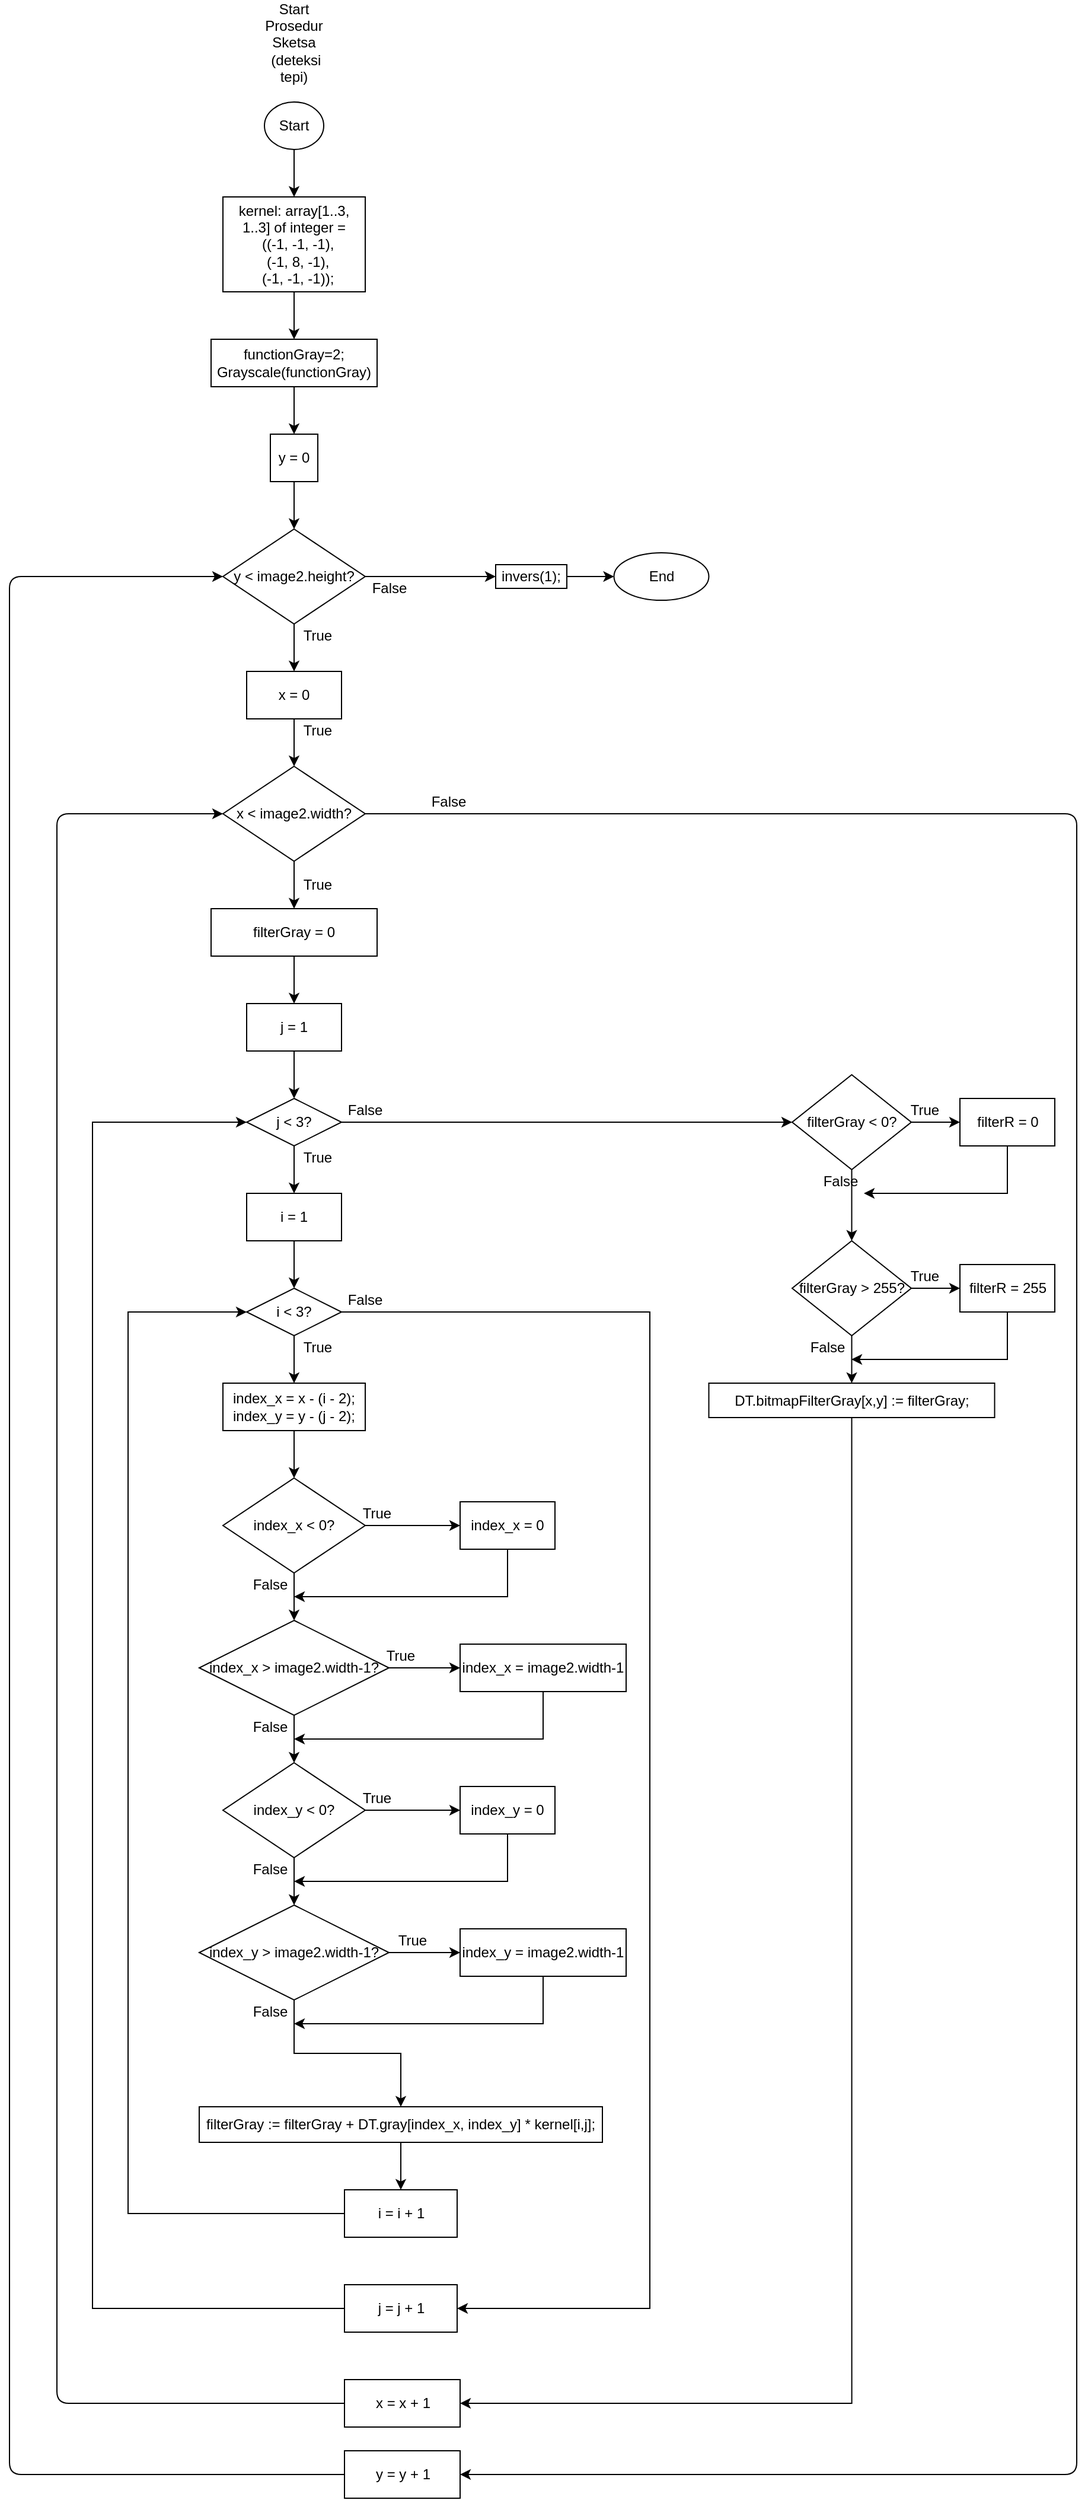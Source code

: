 <mxfile version="13.10.4" type="device"><diagram id="C5RBs43oDa-KdzZeNtuy" name="Page-1"><mxGraphModel dx="2932" dy="2885" grid="1" gridSize="10" guides="1" tooltips="1" connect="1" arrows="1" fold="1" page="1" pageScale="1" pageWidth="827" pageHeight="1169" math="0" shadow="0"><root><mxCell id="WIyWlLk6GJQsqaUBKTNV-0"/><mxCell id="WIyWlLk6GJQsqaUBKTNV-1" parent="WIyWlLk6GJQsqaUBKTNV-0"/><mxCell id="a_VV5JL7uqGC5zkyjuR6-0" value="" style="edgeStyle=orthogonalEdgeStyle;rounded=0;orthogonalLoop=1;jettySize=auto;html=1;" parent="WIyWlLk6GJQsqaUBKTNV-1" source="a_VV5JL7uqGC5zkyjuR6-1" target="a_VV5JL7uqGC5zkyjuR6-4" edge="1"><mxGeometry relative="1" as="geometry"/></mxCell><mxCell id="a_VV5JL7uqGC5zkyjuR6-1" value="Start" style="ellipse;whiteSpace=wrap;html=1;" parent="WIyWlLk6GJQsqaUBKTNV-1" vertex="1"><mxGeometry x="-1165" y="-2240" width="50" height="40" as="geometry"/></mxCell><mxCell id="a_VV5JL7uqGC5zkyjuR6-2" value="&lt;div&gt;Start Prosedur&lt;/div&gt;&lt;div&gt;Sketsa&lt;br&gt;&lt;/div&gt;&amp;nbsp;(deteksi tepi)" style="text;html=1;strokeColor=none;fillColor=none;align=center;verticalAlign=middle;whiteSpace=wrap;rounded=0;" parent="WIyWlLk6GJQsqaUBKTNV-1" vertex="1"><mxGeometry x="-1160" y="-2300" width="40" height="20" as="geometry"/></mxCell><mxCell id="a_VV5JL7uqGC5zkyjuR6-3" value="" style="edgeStyle=orthogonalEdgeStyle;rounded=0;orthogonalLoop=1;jettySize=auto;html=1;exitX=0.5;exitY=1;exitDx=0;exitDy=0;" parent="WIyWlLk6GJQsqaUBKTNV-1" source="nRiSUKE1547BvL3a-5f_-1" target="a_VV5JL7uqGC5zkyjuR6-6" edge="1"><mxGeometry relative="1" as="geometry"><mxPoint x="-1010" y="-1980" as="sourcePoint"/></mxGeometry></mxCell><mxCell id="nRiSUKE1547BvL3a-5f_-2" value="" style="edgeStyle=orthogonalEdgeStyle;rounded=0;orthogonalLoop=1;jettySize=auto;html=1;" edge="1" parent="WIyWlLk6GJQsqaUBKTNV-1" source="a_VV5JL7uqGC5zkyjuR6-4" target="nRiSUKE1547BvL3a-5f_-1"><mxGeometry relative="1" as="geometry"/></mxCell><mxCell id="a_VV5JL7uqGC5zkyjuR6-4" value="kernel: array[1..3, 1..3] of integer =&lt;br&gt;&amp;nbsp; ((-1, -1, -1),&lt;br&gt;&amp;nbsp; (-1, 8, -1),&lt;br&gt;&lt;div&gt;&amp;nbsp; (-1, -1, -1));&lt;/div&gt;" style="rounded=0;whiteSpace=wrap;html=1;" parent="WIyWlLk6GJQsqaUBKTNV-1" vertex="1"><mxGeometry x="-1200" y="-2160" width="120" height="80" as="geometry"/></mxCell><mxCell id="a_VV5JL7uqGC5zkyjuR6-5" value="" style="edgeStyle=orthogonalEdgeStyle;rounded=0;orthogonalLoop=1;jettySize=auto;html=1;" parent="WIyWlLk6GJQsqaUBKTNV-1" source="a_VV5JL7uqGC5zkyjuR6-6" target="a_VV5JL7uqGC5zkyjuR6-8" edge="1"><mxGeometry relative="1" as="geometry"/></mxCell><mxCell id="a_VV5JL7uqGC5zkyjuR6-6" value="y = 0" style="rounded=0;whiteSpace=wrap;html=1;" parent="WIyWlLk6GJQsqaUBKTNV-1" vertex="1"><mxGeometry x="-1160" y="-1960" width="40" height="40" as="geometry"/></mxCell><mxCell id="a_VV5JL7uqGC5zkyjuR6-7" value="" style="edgeStyle=orthogonalEdgeStyle;rounded=0;orthogonalLoop=1;jettySize=auto;html=1;" parent="WIyWlLk6GJQsqaUBKTNV-1" source="a_VV5JL7uqGC5zkyjuR6-8" target="a_VV5JL7uqGC5zkyjuR6-10" edge="1"><mxGeometry relative="1" as="geometry"/></mxCell><mxCell id="nRiSUKE1547BvL3a-5f_-3" style="edgeStyle=orthogonalEdgeStyle;rounded=0;orthogonalLoop=1;jettySize=auto;html=1;exitX=1;exitY=0.5;exitDx=0;exitDy=0;" edge="1" parent="WIyWlLk6GJQsqaUBKTNV-1" source="a_VV5JL7uqGC5zkyjuR6-8" target="nRiSUKE1547BvL3a-5f_-4"><mxGeometry relative="1" as="geometry"><mxPoint x="-990" y="-1840" as="targetPoint"/></mxGeometry></mxCell><mxCell id="a_VV5JL7uqGC5zkyjuR6-8" value="y &amp;lt; image2.height?" style="rhombus;whiteSpace=wrap;html=1;" parent="WIyWlLk6GJQsqaUBKTNV-1" vertex="1"><mxGeometry x="-1200" y="-1880" width="120" height="80" as="geometry"/></mxCell><mxCell id="a_VV5JL7uqGC5zkyjuR6-9" value="" style="edgeStyle=orthogonalEdgeStyle;rounded=0;orthogonalLoop=1;jettySize=auto;html=1;" parent="WIyWlLk6GJQsqaUBKTNV-1" source="a_VV5JL7uqGC5zkyjuR6-10" target="a_VV5JL7uqGC5zkyjuR6-12" edge="1"><mxGeometry relative="1" as="geometry"/></mxCell><mxCell id="a_VV5JL7uqGC5zkyjuR6-10" value="x = 0" style="rounded=0;whiteSpace=wrap;html=1;" parent="WIyWlLk6GJQsqaUBKTNV-1" vertex="1"><mxGeometry x="-1180" y="-1760" width="80" height="40" as="geometry"/></mxCell><mxCell id="a_VV5JL7uqGC5zkyjuR6-11" value="" style="edgeStyle=orthogonalEdgeStyle;rounded=0;orthogonalLoop=1;jettySize=auto;html=1;" parent="WIyWlLk6GJQsqaUBKTNV-1" source="a_VV5JL7uqGC5zkyjuR6-12" target="a_VV5JL7uqGC5zkyjuR6-14" edge="1"><mxGeometry relative="1" as="geometry"/></mxCell><mxCell id="a_VV5JL7uqGC5zkyjuR6-12" value="x &amp;lt; image2.width?" style="rhombus;whiteSpace=wrap;html=1;" parent="WIyWlLk6GJQsqaUBKTNV-1" vertex="1"><mxGeometry x="-1200" y="-1680" width="120" height="80" as="geometry"/></mxCell><mxCell id="a_VV5JL7uqGC5zkyjuR6-13" value="" style="edgeStyle=orthogonalEdgeStyle;rounded=0;orthogonalLoop=1;jettySize=auto;html=1;" parent="WIyWlLk6GJQsqaUBKTNV-1" source="a_VV5JL7uqGC5zkyjuR6-14" target="a_VV5JL7uqGC5zkyjuR6-27" edge="1"><mxGeometry relative="1" as="geometry"><mxPoint x="-1140" y="-1470" as="targetPoint"/></mxGeometry></mxCell><mxCell id="a_VV5JL7uqGC5zkyjuR6-14" value="filterGray = 0" style="rounded=0;whiteSpace=wrap;html=1;" parent="WIyWlLk6GJQsqaUBKTNV-1" vertex="1"><mxGeometry x="-1210" y="-1560" width="140" height="40" as="geometry"/></mxCell><mxCell id="a_VV5JL7uqGC5zkyjuR6-15" value="True" style="text;html=1;strokeColor=none;fillColor=none;align=center;verticalAlign=middle;whiteSpace=wrap;rounded=0;" parent="WIyWlLk6GJQsqaUBKTNV-1" vertex="1"><mxGeometry x="-1140" y="-1800" width="40" height="20" as="geometry"/></mxCell><mxCell id="a_VV5JL7uqGC5zkyjuR6-16" value="True" style="text;html=1;strokeColor=none;fillColor=none;align=center;verticalAlign=middle;whiteSpace=wrap;rounded=0;" parent="WIyWlLk6GJQsqaUBKTNV-1" vertex="1"><mxGeometry x="-1140" y="-1720" width="40" height="20" as="geometry"/></mxCell><mxCell id="a_VV5JL7uqGC5zkyjuR6-17" value="True" style="text;html=1;strokeColor=none;fillColor=none;align=center;verticalAlign=middle;whiteSpace=wrap;rounded=0;" parent="WIyWlLk6GJQsqaUBKTNV-1" vertex="1"><mxGeometry x="-1140" y="-1590" width="40" height="20" as="geometry"/></mxCell><mxCell id="a_VV5JL7uqGC5zkyjuR6-18" value="x = x + 1" style="rounded=0;whiteSpace=wrap;html=1;" parent="WIyWlLk6GJQsqaUBKTNV-1" vertex="1"><mxGeometry x="-1097.5" y="-320" width="97.5" height="40" as="geometry"/></mxCell><mxCell id="a_VV5JL7uqGC5zkyjuR6-19" value="" style="endArrow=classic;html=1;exitX=0;exitY=0.5;exitDx=0;exitDy=0;entryX=0;entryY=0.5;entryDx=0;entryDy=0;" parent="WIyWlLk6GJQsqaUBKTNV-1" source="a_VV5JL7uqGC5zkyjuR6-18" target="a_VV5JL7uqGC5zkyjuR6-12" edge="1"><mxGeometry width="50" height="50" relative="1" as="geometry"><mxPoint x="-990" y="-1580" as="sourcePoint"/><mxPoint x="-940" y="-1630" as="targetPoint"/><Array as="points"><mxPoint x="-1340" y="-300"/><mxPoint x="-1340" y="-1640"/></Array></mxGeometry></mxCell><mxCell id="a_VV5JL7uqGC5zkyjuR6-20" value="y = y + 1" style="rounded=0;whiteSpace=wrap;html=1;" parent="WIyWlLk6GJQsqaUBKTNV-1" vertex="1"><mxGeometry x="-1097.5" y="-260" width="97.5" height="40" as="geometry"/></mxCell><mxCell id="a_VV5JL7uqGC5zkyjuR6-21" value="" style="endArrow=classic;html=1;exitX=1;exitY=0.5;exitDx=0;exitDy=0;entryX=1;entryY=0.5;entryDx=0;entryDy=0;" parent="WIyWlLk6GJQsqaUBKTNV-1" source="a_VV5JL7uqGC5zkyjuR6-12" target="a_VV5JL7uqGC5zkyjuR6-20" edge="1"><mxGeometry width="50" height="50" relative="1" as="geometry"><mxPoint x="-990" y="-1500" as="sourcePoint"/><mxPoint x="-940" y="-1550" as="targetPoint"/><Array as="points"><mxPoint x="-480" y="-1640"/><mxPoint x="-480" y="-920"/><mxPoint x="-480" y="-240"/></Array></mxGeometry></mxCell><mxCell id="a_VV5JL7uqGC5zkyjuR6-22" value="" style="endArrow=classic;html=1;exitX=0;exitY=0.5;exitDx=0;exitDy=0;entryX=0;entryY=0.5;entryDx=0;entryDy=0;" parent="WIyWlLk6GJQsqaUBKTNV-1" source="a_VV5JL7uqGC5zkyjuR6-20" target="a_VV5JL7uqGC5zkyjuR6-8" edge="1"><mxGeometry width="50" height="50" relative="1" as="geometry"><mxPoint x="-990" y="-1500" as="sourcePoint"/><mxPoint x="-940" y="-1550" as="targetPoint"/><Array as="points"><mxPoint x="-1380" y="-240"/><mxPoint x="-1380" y="-1840"/></Array></mxGeometry></mxCell><mxCell id="a_VV5JL7uqGC5zkyjuR6-24" value="False" style="text;html=1;align=center;verticalAlign=middle;resizable=0;points=[];autosize=1;" parent="WIyWlLk6GJQsqaUBKTNV-1" vertex="1"><mxGeometry x="-1080" y="-1840" width="40" height="20" as="geometry"/></mxCell><mxCell id="a_VV5JL7uqGC5zkyjuR6-25" value="False" style="text;html=1;align=center;verticalAlign=middle;resizable=0;points=[];autosize=1;" parent="WIyWlLk6GJQsqaUBKTNV-1" vertex="1"><mxGeometry x="-1030" y="-1660" width="40" height="20" as="geometry"/></mxCell><mxCell id="a_VV5JL7uqGC5zkyjuR6-26" value="" style="edgeStyle=orthogonalEdgeStyle;rounded=0;orthogonalLoop=1;jettySize=auto;html=1;" parent="WIyWlLk6GJQsqaUBKTNV-1" source="a_VV5JL7uqGC5zkyjuR6-27" target="a_VV5JL7uqGC5zkyjuR6-29" edge="1"><mxGeometry relative="1" as="geometry"/></mxCell><mxCell id="a_VV5JL7uqGC5zkyjuR6-27" value="j = 1" style="rounded=0;whiteSpace=wrap;html=1;" parent="WIyWlLk6GJQsqaUBKTNV-1" vertex="1"><mxGeometry x="-1180" y="-1480" width="80" height="40" as="geometry"/></mxCell><mxCell id="a_VV5JL7uqGC5zkyjuR6-28" value="" style="edgeStyle=orthogonalEdgeStyle;rounded=0;orthogonalLoop=1;jettySize=auto;html=1;" parent="WIyWlLk6GJQsqaUBKTNV-1" source="a_VV5JL7uqGC5zkyjuR6-29" target="a_VV5JL7uqGC5zkyjuR6-31" edge="1"><mxGeometry relative="1" as="geometry"/></mxCell><mxCell id="a_VV5JL7uqGC5zkyjuR6-74" style="edgeStyle=orthogonalEdgeStyle;rounded=0;orthogonalLoop=1;jettySize=auto;html=1;exitX=1;exitY=0.5;exitDx=0;exitDy=0;entryX=0;entryY=0.5;entryDx=0;entryDy=0;" parent="WIyWlLk6GJQsqaUBKTNV-1" source="a_VV5JL7uqGC5zkyjuR6-29" target="a_VV5JL7uqGC5zkyjuR6-77" edge="1"><mxGeometry relative="1" as="geometry"><mxPoint x="-610" y="-1380" as="targetPoint"/></mxGeometry></mxCell><mxCell id="a_VV5JL7uqGC5zkyjuR6-29" value="j &amp;lt; 3?" style="rhombus;whiteSpace=wrap;html=1;rounded=0;" parent="WIyWlLk6GJQsqaUBKTNV-1" vertex="1"><mxGeometry x="-1180" y="-1400" width="80" height="40" as="geometry"/></mxCell><mxCell id="a_VV5JL7uqGC5zkyjuR6-30" value="" style="edgeStyle=orthogonalEdgeStyle;rounded=0;orthogonalLoop=1;jettySize=auto;html=1;" parent="WIyWlLk6GJQsqaUBKTNV-1" source="a_VV5JL7uqGC5zkyjuR6-31" target="a_VV5JL7uqGC5zkyjuR6-33" edge="1"><mxGeometry relative="1" as="geometry"/></mxCell><mxCell id="a_VV5JL7uqGC5zkyjuR6-31" value="i = 1" style="whiteSpace=wrap;html=1;rounded=0;" parent="WIyWlLk6GJQsqaUBKTNV-1" vertex="1"><mxGeometry x="-1180" y="-1320" width="80" height="40" as="geometry"/></mxCell><mxCell id="a_VV5JL7uqGC5zkyjuR6-32" value="" style="edgeStyle=orthogonalEdgeStyle;rounded=0;orthogonalLoop=1;jettySize=auto;html=1;" parent="WIyWlLk6GJQsqaUBKTNV-1" source="a_VV5JL7uqGC5zkyjuR6-33" target="a_VV5JL7uqGC5zkyjuR6-35" edge="1"><mxGeometry relative="1" as="geometry"/></mxCell><mxCell id="a_VV5JL7uqGC5zkyjuR6-68" style="edgeStyle=orthogonalEdgeStyle;rounded=0;orthogonalLoop=1;jettySize=auto;html=1;exitX=1;exitY=0.5;exitDx=0;exitDy=0;entryX=1;entryY=0.5;entryDx=0;entryDy=0;" parent="WIyWlLk6GJQsqaUBKTNV-1" source="a_VV5JL7uqGC5zkyjuR6-33" target="a_VV5JL7uqGC5zkyjuR6-67" edge="1"><mxGeometry relative="1" as="geometry"><Array as="points"><mxPoint x="-840" y="-1220"/><mxPoint x="-840" y="-380"/></Array></mxGeometry></mxCell><mxCell id="a_VV5JL7uqGC5zkyjuR6-33" value="i &amp;lt; 3?" style="rhombus;whiteSpace=wrap;html=1;rounded=0;" parent="WIyWlLk6GJQsqaUBKTNV-1" vertex="1"><mxGeometry x="-1180" y="-1240" width="80" height="40" as="geometry"/></mxCell><mxCell id="a_VV5JL7uqGC5zkyjuR6-34" value="" style="edgeStyle=orthogonalEdgeStyle;rounded=0;orthogonalLoop=1;jettySize=auto;html=1;" parent="WIyWlLk6GJQsqaUBKTNV-1" source="a_VV5JL7uqGC5zkyjuR6-35" target="a_VV5JL7uqGC5zkyjuR6-38" edge="1"><mxGeometry relative="1" as="geometry"/></mxCell><mxCell id="a_VV5JL7uqGC5zkyjuR6-35" value="&lt;div&gt;index_x = x - (i - 2);&lt;/div&gt;&lt;div&gt;index_y = y - (j - 2);&lt;br&gt;&lt;/div&gt;" style="whiteSpace=wrap;html=1;rounded=0;" parent="WIyWlLk6GJQsqaUBKTNV-1" vertex="1"><mxGeometry x="-1200" y="-1160" width="120" height="40" as="geometry"/></mxCell><mxCell id="a_VV5JL7uqGC5zkyjuR6-36" value="" style="edgeStyle=orthogonalEdgeStyle;rounded=0;orthogonalLoop=1;jettySize=auto;html=1;" parent="WIyWlLk6GJQsqaUBKTNV-1" source="a_VV5JL7uqGC5zkyjuR6-38" target="a_VV5JL7uqGC5zkyjuR6-39" edge="1"><mxGeometry relative="1" as="geometry"/></mxCell><mxCell id="a_VV5JL7uqGC5zkyjuR6-37" value="" style="edgeStyle=orthogonalEdgeStyle;rounded=0;orthogonalLoop=1;jettySize=auto;html=1;" parent="WIyWlLk6GJQsqaUBKTNV-1" source="a_VV5JL7uqGC5zkyjuR6-38" target="a_VV5JL7uqGC5zkyjuR6-42" edge="1"><mxGeometry relative="1" as="geometry"/></mxCell><mxCell id="a_VV5JL7uqGC5zkyjuR6-38" value="index_x &amp;lt; 0?" style="rhombus;whiteSpace=wrap;html=1;rounded=0;" parent="WIyWlLk6GJQsqaUBKTNV-1" vertex="1"><mxGeometry x="-1200" y="-1080" width="120" height="80" as="geometry"/></mxCell><mxCell id="a_VV5JL7uqGC5zkyjuR6-45" style="edgeStyle=orthogonalEdgeStyle;rounded=0;orthogonalLoop=1;jettySize=auto;html=1;exitX=0.5;exitY=1;exitDx=0;exitDy=0;" parent="WIyWlLk6GJQsqaUBKTNV-1" source="a_VV5JL7uqGC5zkyjuR6-39" edge="1"><mxGeometry relative="1" as="geometry"><mxPoint x="-1140" y="-980" as="targetPoint"/><Array as="points"><mxPoint x="-960" y="-980"/></Array></mxGeometry></mxCell><mxCell id="a_VV5JL7uqGC5zkyjuR6-39" value="index_x = 0" style="whiteSpace=wrap;html=1;rounded=0;" parent="WIyWlLk6GJQsqaUBKTNV-1" vertex="1"><mxGeometry x="-1000" y="-1060" width="80" height="40" as="geometry"/></mxCell><mxCell id="a_VV5JL7uqGC5zkyjuR6-40" value="True" style="text;html=1;strokeColor=none;fillColor=none;align=center;verticalAlign=middle;whiteSpace=wrap;rounded=0;" parent="WIyWlLk6GJQsqaUBKTNV-1" vertex="1"><mxGeometry x="-1090" y="-1060" width="40" height="20" as="geometry"/></mxCell><mxCell id="a_VV5JL7uqGC5zkyjuR6-41" value="" style="edgeStyle=orthogonalEdgeStyle;rounded=0;orthogonalLoop=1;jettySize=auto;html=1;" parent="WIyWlLk6GJQsqaUBKTNV-1" source="a_VV5JL7uqGC5zkyjuR6-42" target="a_VV5JL7uqGC5zkyjuR6-44" edge="1"><mxGeometry relative="1" as="geometry"/></mxCell><mxCell id="a_VV5JL7uqGC5zkyjuR6-56" value="" style="edgeStyle=orthogonalEdgeStyle;rounded=0;orthogonalLoop=1;jettySize=auto;html=1;" parent="WIyWlLk6GJQsqaUBKTNV-1" source="a_VV5JL7uqGC5zkyjuR6-42" edge="1"><mxGeometry relative="1" as="geometry"><mxPoint x="-1140" y="-840" as="targetPoint"/></mxGeometry></mxCell><mxCell id="a_VV5JL7uqGC5zkyjuR6-42" value="index_x &amp;gt; image2.width-1?" style="rhombus;whiteSpace=wrap;html=1;rounded=0;" parent="WIyWlLk6GJQsqaUBKTNV-1" vertex="1"><mxGeometry x="-1220" y="-960" width="160" height="80" as="geometry"/></mxCell><mxCell id="a_VV5JL7uqGC5zkyjuR6-43" value="&lt;div&gt;False&lt;/div&gt;" style="text;html=1;strokeColor=none;fillColor=none;align=center;verticalAlign=middle;whiteSpace=wrap;rounded=0;" parent="WIyWlLk6GJQsqaUBKTNV-1" vertex="1"><mxGeometry x="-1180" y="-1000" width="40" height="20" as="geometry"/></mxCell><mxCell id="a_VV5JL7uqGC5zkyjuR6-57" style="edgeStyle=orthogonalEdgeStyle;rounded=0;orthogonalLoop=1;jettySize=auto;html=1;exitX=0.5;exitY=1;exitDx=0;exitDy=0;" parent="WIyWlLk6GJQsqaUBKTNV-1" source="a_VV5JL7uqGC5zkyjuR6-44" edge="1"><mxGeometry relative="1" as="geometry"><mxPoint x="-1140" y="-860" as="targetPoint"/><Array as="points"><mxPoint x="-930" y="-860"/></Array></mxGeometry></mxCell><mxCell id="a_VV5JL7uqGC5zkyjuR6-44" value="index_x = image2.width-1" style="whiteSpace=wrap;html=1;rounded=0;" parent="WIyWlLk6GJQsqaUBKTNV-1" vertex="1"><mxGeometry x="-1000" y="-940" width="140" height="40" as="geometry"/></mxCell><mxCell id="a_VV5JL7uqGC5zkyjuR6-46" value="" style="edgeStyle=orthogonalEdgeStyle;rounded=0;orthogonalLoop=1;jettySize=auto;html=1;" parent="WIyWlLk6GJQsqaUBKTNV-1" source="a_VV5JL7uqGC5zkyjuR6-48" target="a_VV5JL7uqGC5zkyjuR6-50" edge="1"><mxGeometry relative="1" as="geometry"/></mxCell><mxCell id="a_VV5JL7uqGC5zkyjuR6-47" value="" style="edgeStyle=orthogonalEdgeStyle;rounded=0;orthogonalLoop=1;jettySize=auto;html=1;" parent="WIyWlLk6GJQsqaUBKTNV-1" source="a_VV5JL7uqGC5zkyjuR6-48" target="a_VV5JL7uqGC5zkyjuR6-53" edge="1"><mxGeometry relative="1" as="geometry"/></mxCell><mxCell id="a_VV5JL7uqGC5zkyjuR6-48" value="index_y &amp;lt; 0?" style="rhombus;whiteSpace=wrap;html=1;rounded=0;" parent="WIyWlLk6GJQsqaUBKTNV-1" vertex="1"><mxGeometry x="-1200" y="-840" width="120" height="80" as="geometry"/></mxCell><mxCell id="a_VV5JL7uqGC5zkyjuR6-49" style="edgeStyle=orthogonalEdgeStyle;rounded=0;orthogonalLoop=1;jettySize=auto;html=1;exitX=0.5;exitY=1;exitDx=0;exitDy=0;entryX=1;entryY=1;entryDx=0;entryDy=0;" parent="WIyWlLk6GJQsqaUBKTNV-1" source="a_VV5JL7uqGC5zkyjuR6-50" target="a_VV5JL7uqGC5zkyjuR6-54" edge="1"><mxGeometry relative="1" as="geometry"><Array as="points"><mxPoint x="-960" y="-740"/></Array><mxPoint x="-1120" y="-740" as="targetPoint"/></mxGeometry></mxCell><mxCell id="a_VV5JL7uqGC5zkyjuR6-50" value="index_y = 0" style="whiteSpace=wrap;html=1;rounded=0;" parent="WIyWlLk6GJQsqaUBKTNV-1" vertex="1"><mxGeometry x="-1000" y="-820" width="80" height="40" as="geometry"/></mxCell><mxCell id="a_VV5JL7uqGC5zkyjuR6-51" value="True" style="text;html=1;strokeColor=none;fillColor=none;align=center;verticalAlign=middle;whiteSpace=wrap;rounded=0;" parent="WIyWlLk6GJQsqaUBKTNV-1" vertex="1"><mxGeometry x="-1090" y="-820" width="40" height="20" as="geometry"/></mxCell><mxCell id="a_VV5JL7uqGC5zkyjuR6-52" value="" style="edgeStyle=orthogonalEdgeStyle;rounded=0;orthogonalLoop=1;jettySize=auto;html=1;" parent="WIyWlLk6GJQsqaUBKTNV-1" source="a_VV5JL7uqGC5zkyjuR6-53" target="a_VV5JL7uqGC5zkyjuR6-55" edge="1"><mxGeometry relative="1" as="geometry"/></mxCell><mxCell id="a_VV5JL7uqGC5zkyjuR6-59" value="" style="edgeStyle=orthogonalEdgeStyle;rounded=0;orthogonalLoop=1;jettySize=auto;html=1;" parent="WIyWlLk6GJQsqaUBKTNV-1" source="a_VV5JL7uqGC5zkyjuR6-53" target="a_VV5JL7uqGC5zkyjuR6-58" edge="1"><mxGeometry relative="1" as="geometry"/></mxCell><mxCell id="a_VV5JL7uqGC5zkyjuR6-53" value="index_y &amp;gt; image2.width-1?" style="rhombus;whiteSpace=wrap;html=1;rounded=0;" parent="WIyWlLk6GJQsqaUBKTNV-1" vertex="1"><mxGeometry x="-1220" y="-720" width="160" height="80" as="geometry"/></mxCell><mxCell id="a_VV5JL7uqGC5zkyjuR6-54" value="&lt;div&gt;False&lt;/div&gt;" style="text;html=1;strokeColor=none;fillColor=none;align=center;verticalAlign=middle;whiteSpace=wrap;rounded=0;" parent="WIyWlLk6GJQsqaUBKTNV-1" vertex="1"><mxGeometry x="-1180" y="-760" width="40" height="20" as="geometry"/></mxCell><mxCell id="a_VV5JL7uqGC5zkyjuR6-60" style="edgeStyle=orthogonalEdgeStyle;rounded=0;orthogonalLoop=1;jettySize=auto;html=1;exitX=0.5;exitY=1;exitDx=0;exitDy=0;" parent="WIyWlLk6GJQsqaUBKTNV-1" source="a_VV5JL7uqGC5zkyjuR6-55" edge="1"><mxGeometry relative="1" as="geometry"><mxPoint x="-1140" y="-620" as="targetPoint"/><Array as="points"><mxPoint x="-930" y="-620"/><mxPoint x="-1030" y="-620"/></Array></mxGeometry></mxCell><mxCell id="a_VV5JL7uqGC5zkyjuR6-55" value="index_y = image2.width-1" style="whiteSpace=wrap;html=1;rounded=0;" parent="WIyWlLk6GJQsqaUBKTNV-1" vertex="1"><mxGeometry x="-1000" y="-700" width="140" height="40" as="geometry"/></mxCell><mxCell id="a_VV5JL7uqGC5zkyjuR6-64" value="" style="edgeStyle=orthogonalEdgeStyle;rounded=0;orthogonalLoop=1;jettySize=auto;html=1;" parent="WIyWlLk6GJQsqaUBKTNV-1" source="a_VV5JL7uqGC5zkyjuR6-58" target="a_VV5JL7uqGC5zkyjuR6-63" edge="1"><mxGeometry relative="1" as="geometry"/></mxCell><mxCell id="a_VV5JL7uqGC5zkyjuR6-58" value="filterGray := filterGray + DT.gray[index_x, index_y] * kernel[i,j];" style="whiteSpace=wrap;html=1;rounded=0;" parent="WIyWlLk6GJQsqaUBKTNV-1" vertex="1"><mxGeometry x="-1220" y="-550" width="340" height="30" as="geometry"/></mxCell><mxCell id="a_VV5JL7uqGC5zkyjuR6-61" value="True" style="text;html=1;strokeColor=none;fillColor=none;align=center;verticalAlign=middle;whiteSpace=wrap;rounded=0;" parent="WIyWlLk6GJQsqaUBKTNV-1" vertex="1"><mxGeometry x="-1060" y="-700" width="40" height="20" as="geometry"/></mxCell><mxCell id="a_VV5JL7uqGC5zkyjuR6-62" value="&lt;div&gt;False&lt;/div&gt;" style="text;html=1;strokeColor=none;fillColor=none;align=center;verticalAlign=middle;whiteSpace=wrap;rounded=0;" parent="WIyWlLk6GJQsqaUBKTNV-1" vertex="1"><mxGeometry x="-1180" y="-640" width="40" height="20" as="geometry"/></mxCell><mxCell id="a_VV5JL7uqGC5zkyjuR6-65" style="edgeStyle=orthogonalEdgeStyle;rounded=0;orthogonalLoop=1;jettySize=auto;html=1;exitX=0;exitY=0.5;exitDx=0;exitDy=0;entryX=0;entryY=0.5;entryDx=0;entryDy=0;" parent="WIyWlLk6GJQsqaUBKTNV-1" source="a_VV5JL7uqGC5zkyjuR6-63" target="a_VV5JL7uqGC5zkyjuR6-33" edge="1"><mxGeometry relative="1" as="geometry"><mxPoint x="-1280" y="-1220" as="targetPoint"/><Array as="points"><mxPoint x="-1280" y="-460"/><mxPoint x="-1280" y="-1220"/></Array></mxGeometry></mxCell><mxCell id="a_VV5JL7uqGC5zkyjuR6-63" value="i = i + 1" style="whiteSpace=wrap;html=1;rounded=0;" parent="WIyWlLk6GJQsqaUBKTNV-1" vertex="1"><mxGeometry x="-1097.5" y="-480" width="95" height="40" as="geometry"/></mxCell><mxCell id="a_VV5JL7uqGC5zkyjuR6-66" value="True" style="text;html=1;strokeColor=none;fillColor=none;align=center;verticalAlign=middle;whiteSpace=wrap;rounded=0;" parent="WIyWlLk6GJQsqaUBKTNV-1" vertex="1"><mxGeometry x="-1140" y="-1200" width="40" height="20" as="geometry"/></mxCell><mxCell id="a_VV5JL7uqGC5zkyjuR6-69" style="edgeStyle=orthogonalEdgeStyle;rounded=0;orthogonalLoop=1;jettySize=auto;html=1;exitX=0;exitY=0.5;exitDx=0;exitDy=0;entryX=0;entryY=0.5;entryDx=0;entryDy=0;" parent="WIyWlLk6GJQsqaUBKTNV-1" source="a_VV5JL7uqGC5zkyjuR6-67" target="a_VV5JL7uqGC5zkyjuR6-29" edge="1"><mxGeometry relative="1" as="geometry"><Array as="points"><mxPoint x="-1310" y="-380"/><mxPoint x="-1310" y="-1380"/></Array></mxGeometry></mxCell><mxCell id="a_VV5JL7uqGC5zkyjuR6-67" value="j = j + 1" style="rounded=0;whiteSpace=wrap;html=1;" parent="WIyWlLk6GJQsqaUBKTNV-1" vertex="1"><mxGeometry x="-1097.5" y="-400" width="95" height="40" as="geometry"/></mxCell><mxCell id="a_VV5JL7uqGC5zkyjuR6-71" value="False" style="text;html=1;strokeColor=none;fillColor=none;align=center;verticalAlign=middle;whiteSpace=wrap;rounded=0;" parent="WIyWlLk6GJQsqaUBKTNV-1" vertex="1"><mxGeometry x="-1100" y="-1240" width="40" height="20" as="geometry"/></mxCell><mxCell id="a_VV5JL7uqGC5zkyjuR6-73" value="True" style="text;html=1;strokeColor=none;fillColor=none;align=center;verticalAlign=middle;whiteSpace=wrap;rounded=0;" parent="WIyWlLk6GJQsqaUBKTNV-1" vertex="1"><mxGeometry x="-1140" y="-1360" width="40" height="20" as="geometry"/></mxCell><mxCell id="a_VV5JL7uqGC5zkyjuR6-76" value="False" style="text;html=1;strokeColor=none;fillColor=none;align=center;verticalAlign=middle;whiteSpace=wrap;rounded=0;" parent="WIyWlLk6GJQsqaUBKTNV-1" vertex="1"><mxGeometry x="-1100" y="-1400" width="40" height="20" as="geometry"/></mxCell><mxCell id="a_VV5JL7uqGC5zkyjuR6-79" value="" style="edgeStyle=orthogonalEdgeStyle;rounded=0;orthogonalLoop=1;jettySize=auto;html=1;" parent="WIyWlLk6GJQsqaUBKTNV-1" source="a_VV5JL7uqGC5zkyjuR6-77" target="a_VV5JL7uqGC5zkyjuR6-78" edge="1"><mxGeometry relative="1" as="geometry"/></mxCell><mxCell id="a_VV5JL7uqGC5zkyjuR6-82" value="" style="edgeStyle=orthogonalEdgeStyle;rounded=0;orthogonalLoop=1;jettySize=auto;html=1;" parent="WIyWlLk6GJQsqaUBKTNV-1" source="a_VV5JL7uqGC5zkyjuR6-77" target="a_VV5JL7uqGC5zkyjuR6-81" edge="1"><mxGeometry relative="1" as="geometry"/></mxCell><mxCell id="a_VV5JL7uqGC5zkyjuR6-77" value="filterGray &amp;lt; 0?" style="rhombus;whiteSpace=wrap;html=1;" parent="WIyWlLk6GJQsqaUBKTNV-1" vertex="1"><mxGeometry x="-720" y="-1420" width="100.5" height="80" as="geometry"/></mxCell><mxCell id="a_VV5JL7uqGC5zkyjuR6-84" style="edgeStyle=orthogonalEdgeStyle;rounded=0;orthogonalLoop=1;jettySize=auto;html=1;exitX=0.5;exitY=1;exitDx=0;exitDy=0;entryX=1;entryY=1;entryDx=0;entryDy=0;" parent="WIyWlLk6GJQsqaUBKTNV-1" source="a_VV5JL7uqGC5zkyjuR6-78" target="a_VV5JL7uqGC5zkyjuR6-83" edge="1"><mxGeometry relative="1" as="geometry"><mxPoint x="-648.5" y="-1320" as="targetPoint"/><Array as="points"><mxPoint x="-538.5" y="-1320"/></Array></mxGeometry></mxCell><mxCell id="a_VV5JL7uqGC5zkyjuR6-78" value="filterR = 0" style="whiteSpace=wrap;html=1;" parent="WIyWlLk6GJQsqaUBKTNV-1" vertex="1"><mxGeometry x="-578.5" y="-1400" width="80" height="40" as="geometry"/></mxCell><mxCell id="a_VV5JL7uqGC5zkyjuR6-80" value="True" style="text;html=1;strokeColor=none;fillColor=none;align=center;verticalAlign=middle;whiteSpace=wrap;rounded=0;" parent="WIyWlLk6GJQsqaUBKTNV-1" vertex="1"><mxGeometry x="-628.5" y="-1400" width="40" height="20" as="geometry"/></mxCell><mxCell id="a_VV5JL7uqGC5zkyjuR6-86" value="" style="edgeStyle=orthogonalEdgeStyle;rounded=0;orthogonalLoop=1;jettySize=auto;html=1;" parent="WIyWlLk6GJQsqaUBKTNV-1" source="a_VV5JL7uqGC5zkyjuR6-81" target="a_VV5JL7uqGC5zkyjuR6-85" edge="1"><mxGeometry relative="1" as="geometry"/></mxCell><mxCell id="a_VV5JL7uqGC5zkyjuR6-97" style="edgeStyle=orthogonalEdgeStyle;rounded=0;orthogonalLoop=1;jettySize=auto;html=1;exitX=0.5;exitY=1;exitDx=0;exitDy=0;entryX=0.5;entryY=0;entryDx=0;entryDy=0;" parent="WIyWlLk6GJQsqaUBKTNV-1" source="a_VV5JL7uqGC5zkyjuR6-81" target="a_VV5JL7uqGC5zkyjuR6-116" edge="1"><mxGeometry relative="1" as="geometry"><mxPoint x="-659.5" y="-1160" as="targetPoint"/></mxGeometry></mxCell><mxCell id="a_VV5JL7uqGC5zkyjuR6-81" value="filterGray &amp;gt; 255?" style="rhombus;whiteSpace=wrap;html=1;" parent="WIyWlLk6GJQsqaUBKTNV-1" vertex="1"><mxGeometry x="-720" y="-1280" width="100.5" height="80" as="geometry"/></mxCell><mxCell id="a_VV5JL7uqGC5zkyjuR6-83" value="False" style="text;html=1;strokeColor=none;fillColor=none;align=center;verticalAlign=middle;whiteSpace=wrap;rounded=0;" parent="WIyWlLk6GJQsqaUBKTNV-1" vertex="1"><mxGeometry x="-699.5" y="-1340" width="40" height="20" as="geometry"/></mxCell><mxCell id="a_VV5JL7uqGC5zkyjuR6-114" style="edgeStyle=orthogonalEdgeStyle;rounded=0;orthogonalLoop=1;jettySize=auto;html=1;exitX=0.5;exitY=1;exitDx=0;exitDy=0;entryX=1;entryY=1;entryDx=0;entryDy=0;" parent="WIyWlLk6GJQsqaUBKTNV-1" source="a_VV5JL7uqGC5zkyjuR6-85" target="a_VV5JL7uqGC5zkyjuR6-110" edge="1"><mxGeometry relative="1" as="geometry"><mxPoint x="-618.5" y="-1180" as="targetPoint"/><Array as="points"><mxPoint x="-538.5" y="-1180"/></Array></mxGeometry></mxCell><mxCell id="a_VV5JL7uqGC5zkyjuR6-85" value="filterR = 255" style="whiteSpace=wrap;html=1;" parent="WIyWlLk6GJQsqaUBKTNV-1" vertex="1"><mxGeometry x="-578.5" y="-1260" width="80" height="40" as="geometry"/></mxCell><mxCell id="a_VV5JL7uqGC5zkyjuR6-87" value="" style="edgeStyle=orthogonalEdgeStyle;rounded=0;orthogonalLoop=1;jettySize=auto;html=1;" parent="WIyWlLk6GJQsqaUBKTNV-1" edge="1"><mxGeometry relative="1" as="geometry"><mxPoint x="-619.5" y="-1120" as="sourcePoint"/></mxGeometry></mxCell><mxCell id="a_VV5JL7uqGC5zkyjuR6-88" value="" style="edgeStyle=orthogonalEdgeStyle;rounded=0;orthogonalLoop=1;jettySize=auto;html=1;" parent="WIyWlLk6GJQsqaUBKTNV-1" edge="1"><mxGeometry relative="1" as="geometry"><mxPoint x="-659.5" y="-1080" as="sourcePoint"/></mxGeometry></mxCell><mxCell id="a_VV5JL7uqGC5zkyjuR6-93" value="" style="edgeStyle=orthogonalEdgeStyle;rounded=0;orthogonalLoop=1;jettySize=auto;html=1;" parent="WIyWlLk6GJQsqaUBKTNV-1" edge="1"><mxGeometry relative="1" as="geometry"><mxPoint x="-619.5" y="-980" as="sourcePoint"/></mxGeometry></mxCell><mxCell id="a_VV5JL7uqGC5zkyjuR6-108" style="edgeStyle=orthogonalEdgeStyle;rounded=0;orthogonalLoop=1;jettySize=auto;html=1;exitX=0.5;exitY=1;exitDx=0;exitDy=0;entryX=0.5;entryY=0;entryDx=0;entryDy=0;" parent="WIyWlLk6GJQsqaUBKTNV-1" edge="1"><mxGeometry relative="1" as="geometry"><mxPoint x="-659.5" y="-940" as="sourcePoint"/></mxGeometry></mxCell><mxCell id="a_VV5JL7uqGC5zkyjuR6-98" value="" style="edgeStyle=orthogonalEdgeStyle;rounded=0;orthogonalLoop=1;jettySize=auto;html=1;" parent="WIyWlLk6GJQsqaUBKTNV-1" edge="1"><mxGeometry relative="1" as="geometry"><mxPoint x="-619.5" y="-840" as="sourcePoint"/></mxGeometry></mxCell><mxCell id="a_VV5JL7uqGC5zkyjuR6-99" value="" style="edgeStyle=orthogonalEdgeStyle;rounded=0;orthogonalLoop=1;jettySize=auto;html=1;" parent="WIyWlLk6GJQsqaUBKTNV-1" edge="1"><mxGeometry relative="1" as="geometry"><mxPoint x="-659.5" y="-800" as="sourcePoint"/></mxGeometry></mxCell><mxCell id="a_VV5JL7uqGC5zkyjuR6-104" value="" style="edgeStyle=orthogonalEdgeStyle;rounded=0;orthogonalLoop=1;jettySize=auto;html=1;" parent="WIyWlLk6GJQsqaUBKTNV-1" edge="1"><mxGeometry relative="1" as="geometry"><mxPoint x="-619.5" y="-700" as="sourcePoint"/></mxGeometry></mxCell><mxCell id="a_VV5JL7uqGC5zkyjuR6-109" value="True" style="text;html=1;strokeColor=none;fillColor=none;align=center;verticalAlign=middle;whiteSpace=wrap;rounded=0;" parent="WIyWlLk6GJQsqaUBKTNV-1" vertex="1"><mxGeometry x="-628.5" y="-1260" width="40" height="20" as="geometry"/></mxCell><mxCell id="a_VV5JL7uqGC5zkyjuR6-110" value="False" style="text;html=1;strokeColor=none;fillColor=none;align=center;verticalAlign=middle;whiteSpace=wrap;rounded=0;" parent="WIyWlLk6GJQsqaUBKTNV-1" vertex="1"><mxGeometry x="-710" y="-1200" width="40" height="20" as="geometry"/></mxCell><mxCell id="a_VV5JL7uqGC5zkyjuR6-118" style="edgeStyle=orthogonalEdgeStyle;rounded=0;orthogonalLoop=1;jettySize=auto;html=1;exitX=0.5;exitY=1;exitDx=0;exitDy=0;entryX=1;entryY=0.5;entryDx=0;entryDy=0;" parent="WIyWlLk6GJQsqaUBKTNV-1" source="a_VV5JL7uqGC5zkyjuR6-116" target="a_VV5JL7uqGC5zkyjuR6-18" edge="1"><mxGeometry relative="1" as="geometry"><mxPoint x="-650" y="-280" as="targetPoint"/><Array as="points"><mxPoint x="-670" y="-300"/></Array></mxGeometry></mxCell><mxCell id="a_VV5JL7uqGC5zkyjuR6-116" value="DT.bitmapFilterGray[x,y] := filterGray;" style="whiteSpace=wrap;html=1;" parent="WIyWlLk6GJQsqaUBKTNV-1" vertex="1"><mxGeometry x="-790.25" y="-1160" width="241" height="29" as="geometry"/></mxCell><mxCell id="a_VV5JL7uqGC5zkyjuR6-119" value="End" style="ellipse;whiteSpace=wrap;html=1;" parent="WIyWlLk6GJQsqaUBKTNV-1" vertex="1"><mxGeometry x="-870.25" y="-1860" width="80" height="40" as="geometry"/></mxCell><mxCell id="a_VV5JL7uqGC5zkyjuR6-120" value="True" style="text;html=1;strokeColor=none;fillColor=none;align=center;verticalAlign=middle;whiteSpace=wrap;rounded=0;" parent="WIyWlLk6GJQsqaUBKTNV-1" vertex="1"><mxGeometry x="-1070" y="-940" width="40" height="20" as="geometry"/></mxCell><mxCell id="a_VV5JL7uqGC5zkyjuR6-121" value="&lt;div&gt;False&lt;/div&gt;" style="text;html=1;strokeColor=none;fillColor=none;align=center;verticalAlign=middle;whiteSpace=wrap;rounded=0;" parent="WIyWlLk6GJQsqaUBKTNV-1" vertex="1"><mxGeometry x="-1180" y="-880" width="40" height="20" as="geometry"/></mxCell><mxCell id="nRiSUKE1547BvL3a-5f_-1" value="&lt;div&gt;functionGray=2;&lt;/div&gt;&lt;div&gt;Grayscale(functionGray)&lt;br&gt;&lt;/div&gt;" style="whiteSpace=wrap;html=1;rounded=0;" vertex="1" parent="WIyWlLk6GJQsqaUBKTNV-1"><mxGeometry x="-1210" y="-2040" width="140" height="40" as="geometry"/></mxCell><mxCell id="nRiSUKE1547BvL3a-5f_-5" value="" style="edgeStyle=orthogonalEdgeStyle;rounded=0;orthogonalLoop=1;jettySize=auto;html=1;exitX=1;exitY=0.5;exitDx=0;exitDy=0;" edge="1" parent="WIyWlLk6GJQsqaUBKTNV-1" source="nRiSUKE1547BvL3a-5f_-4" target="a_VV5JL7uqGC5zkyjuR6-119"><mxGeometry relative="1" as="geometry"><mxPoint x="-850" y="-1840" as="sourcePoint"/></mxGeometry></mxCell><mxCell id="nRiSUKE1547BvL3a-5f_-4" value="invers(1);" style="rounded=0;whiteSpace=wrap;html=1;" vertex="1" parent="WIyWlLk6GJQsqaUBKTNV-1"><mxGeometry x="-970" y="-1850" width="60" height="20" as="geometry"/></mxCell></root></mxGraphModel></diagram></mxfile>